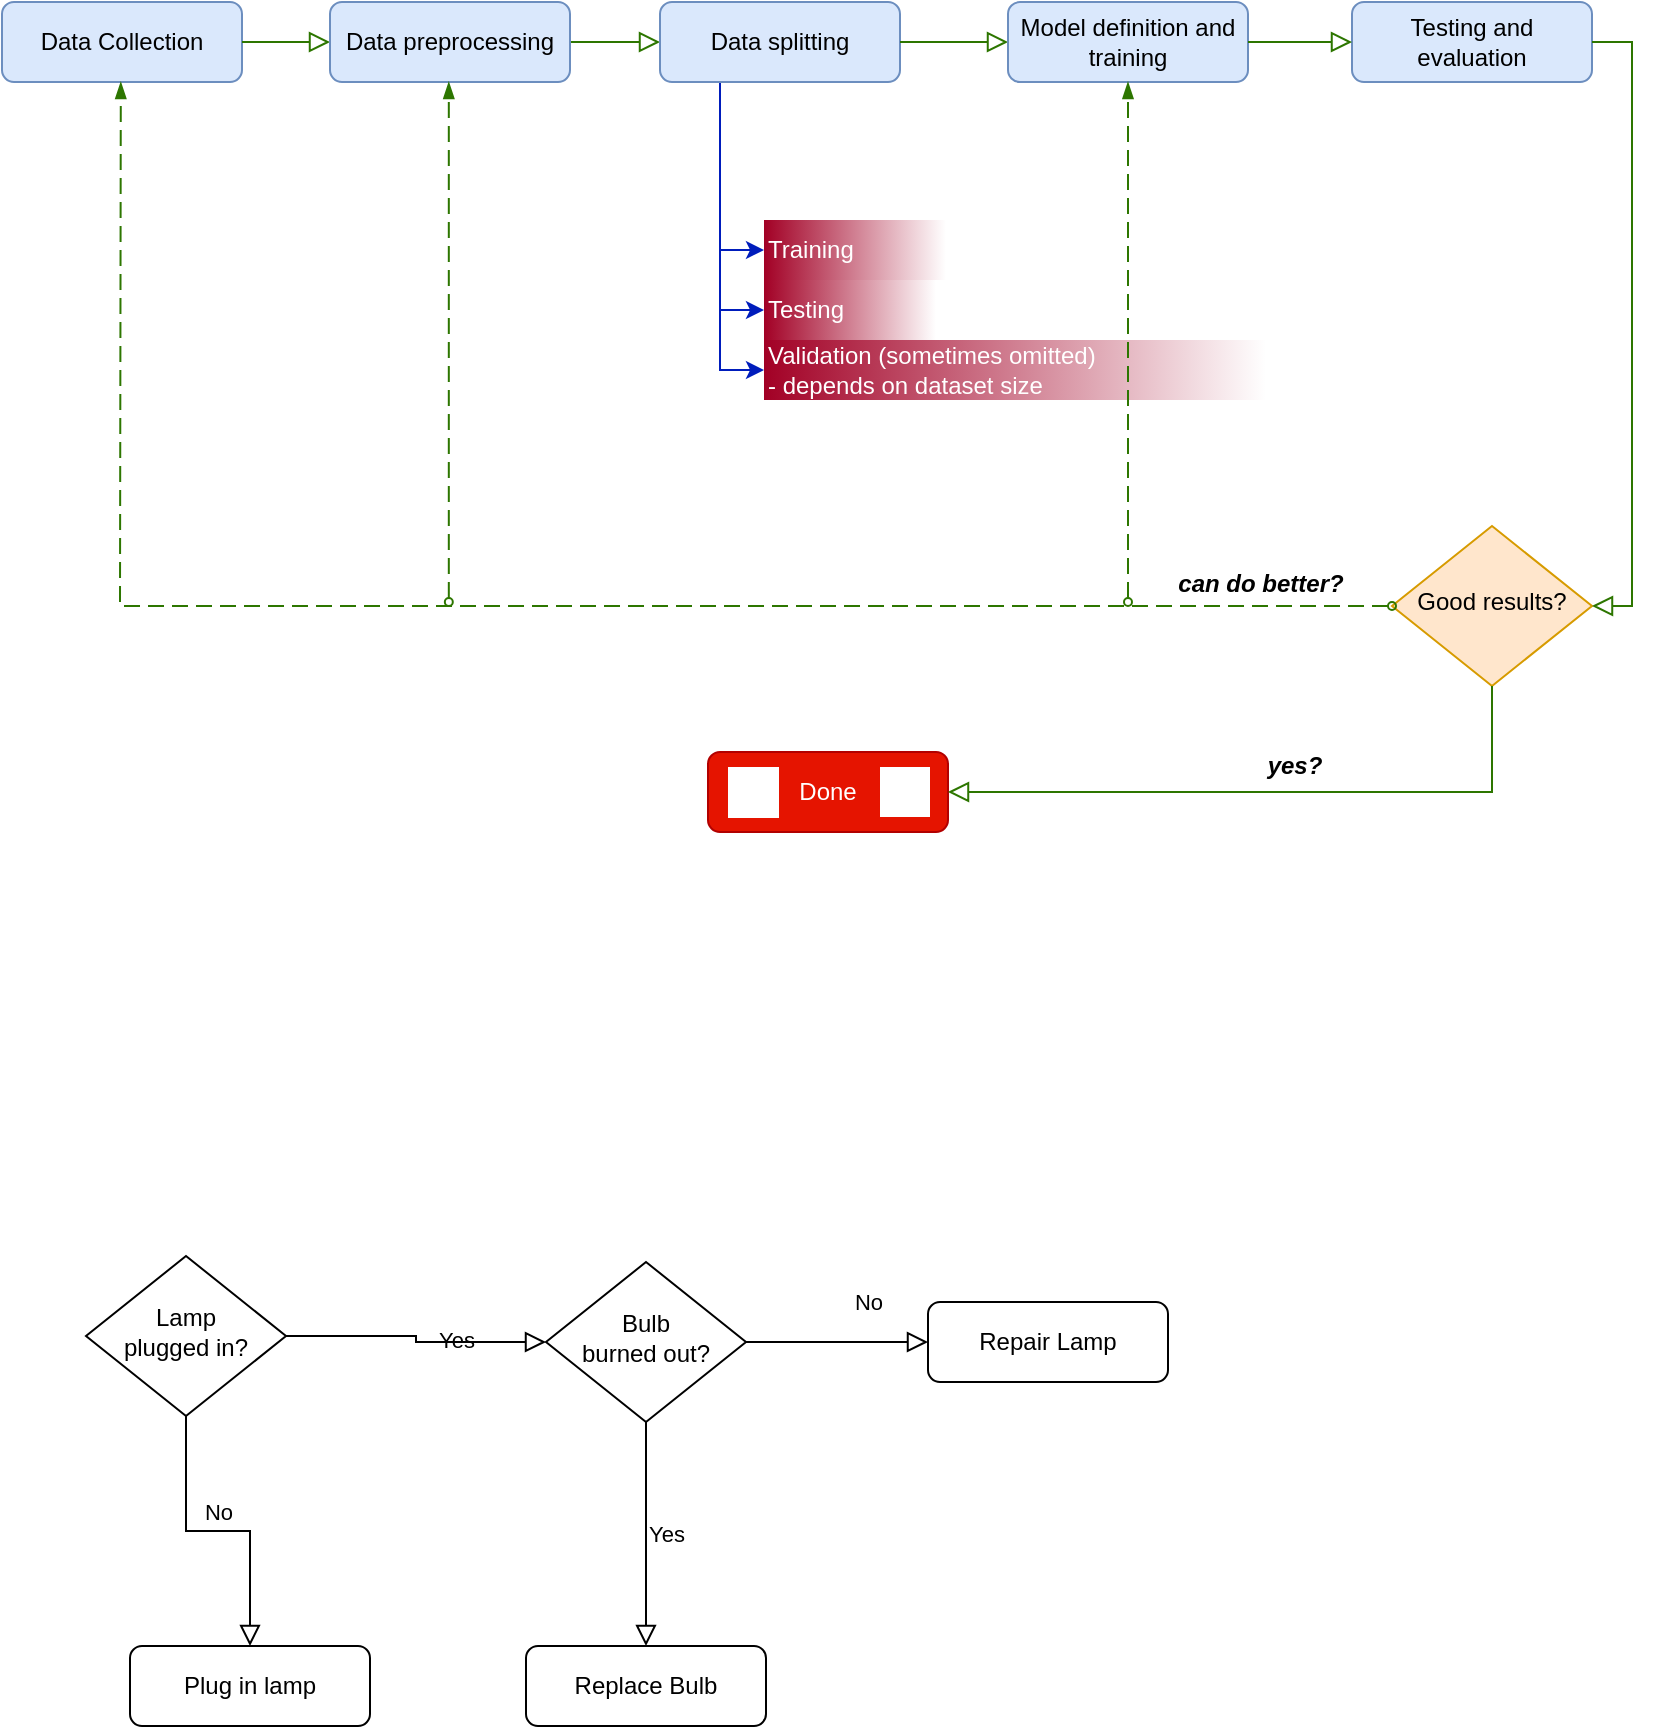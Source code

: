 <mxfile version="15.8.4" type="device"><diagram id="C5RBs43oDa-KdzZeNtuy" name="Page-1"><mxGraphModel dx="1221" dy="681" grid="0" gridSize="10" guides="1" tooltips="1" connect="1" arrows="1" fold="1" page="0" pageScale="1" pageWidth="827" pageHeight="1169" background="#FFFFFF" math="0" shadow="0"><root><mxCell id="WIyWlLk6GJQsqaUBKTNV-0"/><mxCell id="WIyWlLk6GJQsqaUBKTNV-1" parent="WIyWlLk6GJQsqaUBKTNV-0"/><mxCell id="eLZw9kQ8kiKrbIXTW-vP-0" value="" style="rounded=0;html=1;jettySize=auto;orthogonalLoop=1;fontSize=11;endArrow=block;endFill=0;endSize=8;strokeWidth=1;shadow=0;labelBackgroundColor=none;edgeStyle=orthogonalEdgeStyle;exitX=1;exitY=0.5;exitDx=0;exitDy=0;entryX=0;entryY=0.5;entryDx=0;entryDy=0;fillColor=#60a917;strokeColor=#2D7600;" edge="1" parent="WIyWlLk6GJQsqaUBKTNV-1" source="eLZw9kQ8kiKrbIXTW-vP-14" target="eLZw9kQ8kiKrbIXTW-vP-28"><mxGeometry relative="1" as="geometry"><mxPoint x="297" y="146" as="sourcePoint"/><mxPoint x="329" y="143" as="targetPoint"/></mxGeometry></mxCell><mxCell id="eLZw9kQ8kiKrbIXTW-vP-1" value="Data Collection" style="rounded=1;whiteSpace=wrap;html=1;fontSize=12;glass=0;strokeWidth=1;shadow=0;fillColor=#dae8fc;strokeColor=#6c8ebf;" vertex="1" parent="WIyWlLk6GJQsqaUBKTNV-1"><mxGeometry x="8" y="123" width="120" height="40" as="geometry"/></mxCell><mxCell id="eLZw9kQ8kiKrbIXTW-vP-13" value="" style="rounded=0;html=1;jettySize=auto;orthogonalLoop=1;fontSize=11;endArrow=block;endFill=0;endSize=8;strokeWidth=1;shadow=0;labelBackgroundColor=none;edgeStyle=orthogonalEdgeStyle;exitX=1;exitY=0.5;exitDx=0;exitDy=0;entryX=0;entryY=0.5;entryDx=0;entryDy=0;fillColor=#60a917;strokeColor=#2D7600;" edge="1" parent="WIyWlLk6GJQsqaUBKTNV-1" source="eLZw9kQ8kiKrbIXTW-vP-1" target="eLZw9kQ8kiKrbIXTW-vP-14"><mxGeometry relative="1" as="geometry"><mxPoint x="269" y="156" as="sourcePoint"/><mxPoint x="190" y="143" as="targetPoint"/></mxGeometry></mxCell><mxCell id="eLZw9kQ8kiKrbIXTW-vP-14" value="Data preprocessing" style="rounded=1;whiteSpace=wrap;html=1;fontSize=12;glass=0;strokeWidth=1;shadow=0;fillColor=#dae8fc;strokeColor=#6c8ebf;" vertex="1" parent="WIyWlLk6GJQsqaUBKTNV-1"><mxGeometry x="172" y="123" width="120" height="40" as="geometry"/></mxCell><mxCell id="eLZw9kQ8kiKrbIXTW-vP-17" value="Yes" style="rounded=0;html=1;jettySize=auto;orthogonalLoop=1;fontSize=11;endArrow=block;endFill=0;endSize=8;strokeWidth=1;shadow=0;labelBackgroundColor=none;edgeStyle=orthogonalEdgeStyle;" edge="1" parent="WIyWlLk6GJQsqaUBKTNV-1" source="eLZw9kQ8kiKrbIXTW-vP-19" target="eLZw9kQ8kiKrbIXTW-vP-23"><mxGeometry y="20" relative="1" as="geometry"><mxPoint as="offset"/></mxGeometry></mxCell><mxCell id="eLZw9kQ8kiKrbIXTW-vP-18" value="No" style="edgeStyle=orthogonalEdgeStyle;rounded=0;html=1;jettySize=auto;orthogonalLoop=1;fontSize=11;endArrow=block;endFill=0;endSize=8;strokeWidth=1;shadow=0;labelBackgroundColor=none;" edge="1" parent="WIyWlLk6GJQsqaUBKTNV-1" source="eLZw9kQ8kiKrbIXTW-vP-19" target="eLZw9kQ8kiKrbIXTW-vP-20"><mxGeometry y="10" relative="1" as="geometry"><mxPoint as="offset"/></mxGeometry></mxCell><mxCell id="eLZw9kQ8kiKrbIXTW-vP-19" value="Lamp&lt;br&gt;plugged in?" style="rhombus;whiteSpace=wrap;html=1;shadow=0;fontFamily=Helvetica;fontSize=12;align=center;strokeWidth=1;spacing=6;spacingTop=-4;" vertex="1" parent="WIyWlLk6GJQsqaUBKTNV-1"><mxGeometry x="50" y="750" width="100" height="80" as="geometry"/></mxCell><mxCell id="eLZw9kQ8kiKrbIXTW-vP-20" value="Plug in lamp" style="rounded=1;whiteSpace=wrap;html=1;fontSize=12;glass=0;strokeWidth=1;shadow=0;" vertex="1" parent="WIyWlLk6GJQsqaUBKTNV-1"><mxGeometry x="72" y="945" width="120" height="40" as="geometry"/></mxCell><mxCell id="eLZw9kQ8kiKrbIXTW-vP-21" value="No" style="rounded=0;html=1;jettySize=auto;orthogonalLoop=1;fontSize=11;endArrow=block;endFill=0;endSize=8;strokeWidth=1;shadow=0;labelBackgroundColor=none;edgeStyle=orthogonalEdgeStyle;" edge="1" parent="WIyWlLk6GJQsqaUBKTNV-1" source="eLZw9kQ8kiKrbIXTW-vP-23" target="eLZw9kQ8kiKrbIXTW-vP-24"><mxGeometry x="0.333" y="20" relative="1" as="geometry"><mxPoint as="offset"/></mxGeometry></mxCell><mxCell id="eLZw9kQ8kiKrbIXTW-vP-22" value="Yes" style="edgeStyle=orthogonalEdgeStyle;rounded=0;html=1;jettySize=auto;orthogonalLoop=1;fontSize=11;endArrow=block;endFill=0;endSize=8;strokeWidth=1;shadow=0;labelBackgroundColor=none;" edge="1" parent="WIyWlLk6GJQsqaUBKTNV-1" source="eLZw9kQ8kiKrbIXTW-vP-23" target="eLZw9kQ8kiKrbIXTW-vP-25"><mxGeometry y="10" relative="1" as="geometry"><mxPoint as="offset"/></mxGeometry></mxCell><mxCell id="eLZw9kQ8kiKrbIXTW-vP-23" value="Bulb&lt;br&gt;burned out?" style="rhombus;whiteSpace=wrap;html=1;shadow=0;fontFamily=Helvetica;fontSize=12;align=center;strokeWidth=1;spacing=6;spacingTop=-4;" vertex="1" parent="WIyWlLk6GJQsqaUBKTNV-1"><mxGeometry x="280" y="753" width="100" height="80" as="geometry"/></mxCell><mxCell id="eLZw9kQ8kiKrbIXTW-vP-24" value="Repair Lamp" style="rounded=1;whiteSpace=wrap;html=1;fontSize=12;glass=0;strokeWidth=1;shadow=0;" vertex="1" parent="WIyWlLk6GJQsqaUBKTNV-1"><mxGeometry x="471" y="773" width="120" height="40" as="geometry"/></mxCell><mxCell id="eLZw9kQ8kiKrbIXTW-vP-25" value="Replace Bulb" style="rounded=1;whiteSpace=wrap;html=1;fontSize=12;glass=0;strokeWidth=1;shadow=0;" vertex="1" parent="WIyWlLk6GJQsqaUBKTNV-1"><mxGeometry x="270" y="945" width="120" height="40" as="geometry"/></mxCell><mxCell id="eLZw9kQ8kiKrbIXTW-vP-75" style="edgeStyle=orthogonalEdgeStyle;rounded=0;orthogonalLoop=1;jettySize=auto;html=1;exitX=0.25;exitY=1;exitDx=0;exitDy=0;entryX=0;entryY=0.5;entryDx=0;entryDy=0;fillColor=#0050ef;strokeColor=#001DBC;" edge="1" parent="WIyWlLk6GJQsqaUBKTNV-1" source="eLZw9kQ8kiKrbIXTW-vP-28" target="eLZw9kQ8kiKrbIXTW-vP-33"><mxGeometry relative="1" as="geometry"/></mxCell><mxCell id="eLZw9kQ8kiKrbIXTW-vP-76" style="edgeStyle=orthogonalEdgeStyle;rounded=0;orthogonalLoop=1;jettySize=auto;html=1;exitX=0.25;exitY=1;exitDx=0;exitDy=0;entryX=0;entryY=0.5;entryDx=0;entryDy=0;fillColor=#0050ef;strokeColor=#001DBC;" edge="1" parent="WIyWlLk6GJQsqaUBKTNV-1" source="eLZw9kQ8kiKrbIXTW-vP-28" target="eLZw9kQ8kiKrbIXTW-vP-34"><mxGeometry relative="1" as="geometry"/></mxCell><mxCell id="eLZw9kQ8kiKrbIXTW-vP-77" style="edgeStyle=orthogonalEdgeStyle;rounded=0;orthogonalLoop=1;jettySize=auto;html=1;exitX=0.25;exitY=1;exitDx=0;exitDy=0;entryX=0;entryY=0.5;entryDx=0;entryDy=0;fillColor=#0050ef;strokeColor=#001DBC;" edge="1" parent="WIyWlLk6GJQsqaUBKTNV-1" source="eLZw9kQ8kiKrbIXTW-vP-28" target="eLZw9kQ8kiKrbIXTW-vP-35"><mxGeometry relative="1" as="geometry"/></mxCell><mxCell id="eLZw9kQ8kiKrbIXTW-vP-28" value="Data splitting" style="rounded=1;whiteSpace=wrap;html=1;fontSize=12;glass=0;strokeWidth=1;shadow=0;fillColor=#dae8fc;strokeColor=#6c8ebf;" vertex="1" parent="WIyWlLk6GJQsqaUBKTNV-1"><mxGeometry x="337" y="123" width="120" height="40" as="geometry"/></mxCell><mxCell id="eLZw9kQ8kiKrbIXTW-vP-33" value="Training" style="text;html=1;strokeColor=none;fillColor=#a20025;align=left;verticalAlign=middle;whiteSpace=wrap;rounded=0;fontColor=#ffffff;gradientDirection=east;gradientColor=#ffffff;" vertex="1" parent="WIyWlLk6GJQsqaUBKTNV-1"><mxGeometry x="389" y="232" width="91" height="30" as="geometry"/></mxCell><mxCell id="eLZw9kQ8kiKrbIXTW-vP-34" value="Testing" style="text;html=1;strokeColor=none;fillColor=#a20025;align=left;verticalAlign=middle;whiteSpace=wrap;rounded=0;fontColor=#ffffff;gradientColor=#ffffff;gradientDirection=east;" vertex="1" parent="WIyWlLk6GJQsqaUBKTNV-1"><mxGeometry x="389" y="262" width="86" height="30" as="geometry"/></mxCell><mxCell id="eLZw9kQ8kiKrbIXTW-vP-35" value="Validation (sometimes omitted) &lt;br&gt;- depends on dataset size" style="text;html=1;strokeColor=none;fillColor=#a20025;align=left;verticalAlign=middle;whiteSpace=wrap;rounded=0;fontColor=#ffffff;gradientColor=#ffffff;gradientDirection=east;" vertex="1" parent="WIyWlLk6GJQsqaUBKTNV-1"><mxGeometry x="389" y="292" width="251" height="30" as="geometry"/></mxCell><mxCell id="eLZw9kQ8kiKrbIXTW-vP-40" value="" style="rounded=0;html=1;jettySize=auto;orthogonalLoop=1;fontSize=11;endArrow=block;endFill=0;endSize=8;strokeWidth=1;shadow=0;labelBackgroundColor=none;edgeStyle=orthogonalEdgeStyle;exitX=1;exitY=0.5;exitDx=0;exitDy=0;entryX=0;entryY=0.5;entryDx=0;entryDy=0;fillColor=#60a917;strokeColor=#2D7600;" edge="1" parent="WIyWlLk6GJQsqaUBKTNV-1" source="eLZw9kQ8kiKrbIXTW-vP-28" target="eLZw9kQ8kiKrbIXTW-vP-41"><mxGeometry relative="1" as="geometry"><mxPoint x="466" y="142.5" as="sourcePoint"/><mxPoint x="511" y="142.5" as="targetPoint"/></mxGeometry></mxCell><mxCell id="eLZw9kQ8kiKrbIXTW-vP-41" value="Model definition and training" style="rounded=1;whiteSpace=wrap;html=1;fontSize=12;glass=0;strokeWidth=1;shadow=0;fillColor=#dae8fc;strokeColor=#6c8ebf;" vertex="1" parent="WIyWlLk6GJQsqaUBKTNV-1"><mxGeometry x="511" y="123" width="120" height="40" as="geometry"/></mxCell><mxCell id="eLZw9kQ8kiKrbIXTW-vP-44" value="Testing and evaluation" style="rounded=1;whiteSpace=wrap;html=1;fontSize=12;glass=0;strokeWidth=1;shadow=0;fillColor=#dae8fc;strokeColor=#6c8ebf;" vertex="1" parent="WIyWlLk6GJQsqaUBKTNV-1"><mxGeometry x="683" y="123" width="120" height="40" as="geometry"/></mxCell><mxCell id="eLZw9kQ8kiKrbIXTW-vP-45" value="" style="rounded=0;html=1;jettySize=auto;orthogonalLoop=1;fontSize=11;endArrow=block;endFill=0;endSize=8;strokeWidth=1;shadow=0;labelBackgroundColor=none;edgeStyle=orthogonalEdgeStyle;exitX=1;exitY=0.5;exitDx=0;exitDy=0;entryX=0;entryY=0.5;entryDx=0;entryDy=0;fillColor=#60a917;strokeColor=#2D7600;" edge="1" parent="WIyWlLk6GJQsqaUBKTNV-1" source="eLZw9kQ8kiKrbIXTW-vP-41" target="eLZw9kQ8kiKrbIXTW-vP-44"><mxGeometry relative="1" as="geometry"><mxPoint x="467" y="153" as="sourcePoint"/><mxPoint x="521" y="153" as="targetPoint"/></mxGeometry></mxCell><mxCell id="eLZw9kQ8kiKrbIXTW-vP-46" value="Good results?" style="rhombus;whiteSpace=wrap;html=1;shadow=0;fontFamily=Helvetica;fontSize=12;align=center;strokeWidth=1;spacing=6;spacingTop=-4;fillColor=#ffe6cc;strokeColor=#d79b00;" vertex="1" parent="WIyWlLk6GJQsqaUBKTNV-1"><mxGeometry x="703" y="385" width="100" height="80" as="geometry"/></mxCell><mxCell id="eLZw9kQ8kiKrbIXTW-vP-48" value="Done" style="rounded=1;whiteSpace=wrap;html=1;fontSize=12;glass=0;strokeWidth=1;shadow=0;fillColor=#e51400;strokeColor=#B20000;fontColor=#ffffff;gradientDirection=radial;" vertex="1" parent="WIyWlLk6GJQsqaUBKTNV-1"><mxGeometry x="361" y="498" width="120" height="40" as="geometry"/></mxCell><mxCell id="eLZw9kQ8kiKrbIXTW-vP-49" value="" style="rounded=0;html=1;jettySize=auto;orthogonalLoop=1;fontSize=11;endArrow=block;endFill=0;endSize=8;strokeWidth=1;shadow=0;labelBackgroundColor=none;edgeStyle=orthogonalEdgeStyle;exitX=0.5;exitY=1;exitDx=0;exitDy=0;entryX=1;entryY=0.5;entryDx=0;entryDy=0;fillColor=#60a917;strokeColor=#2D7600;" edge="1" parent="WIyWlLk6GJQsqaUBKTNV-1" source="eLZw9kQ8kiKrbIXTW-vP-46" target="eLZw9kQ8kiKrbIXTW-vP-48"><mxGeometry relative="1" as="geometry"><mxPoint x="449" y="435" as="sourcePoint"/><mxPoint x="501" y="435" as="targetPoint"/><Array as="points"><mxPoint x="753" y="518"/></Array></mxGeometry></mxCell><mxCell id="eLZw9kQ8kiKrbIXTW-vP-50" value="" style="shape=image;html=1;verticalAlign=top;verticalLabelPosition=bottom;labelBackgroundColor=#ffffff;imageAspect=0;aspect=fixed;image=https://cdn2.iconfinder.com/data/icons/emoji-line/32/emoji_6-128.png;imageBackground=default;" vertex="1" parent="WIyWlLk6GJQsqaUBKTNV-1"><mxGeometry x="447" y="505.5" width="25" height="25" as="geometry"/></mxCell><mxCell id="eLZw9kQ8kiKrbIXTW-vP-51" value="" style="shape=image;html=1;verticalAlign=top;verticalLabelPosition=bottom;labelBackgroundColor=#ffffff;imageAspect=0;aspect=fixed;image=https://cdn2.iconfinder.com/data/icons/emoji-line/32/emoji_6-128.png;imageBackground=default;" vertex="1" parent="WIyWlLk6GJQsqaUBKTNV-1"><mxGeometry x="371" y="505.5" width="25.5" height="25.5" as="geometry"/></mxCell><mxCell id="eLZw9kQ8kiKrbIXTW-vP-52" value="yes?" style="text;html=1;strokeColor=none;fillColor=none;align=center;verticalAlign=middle;whiteSpace=wrap;rounded=0;fontStyle=3" vertex="1" parent="WIyWlLk6GJQsqaUBKTNV-1"><mxGeometry x="628" y="492" width="53" height="25" as="geometry"/></mxCell><mxCell id="eLZw9kQ8kiKrbIXTW-vP-58" style="edgeStyle=orthogonalEdgeStyle;rounded=0;orthogonalLoop=1;jettySize=auto;html=1;exitX=0.5;exitY=1;exitDx=0;exitDy=0;" edge="1" parent="WIyWlLk6GJQsqaUBKTNV-1" source="eLZw9kQ8kiKrbIXTW-vP-52" target="eLZw9kQ8kiKrbIXTW-vP-52"><mxGeometry relative="1" as="geometry"/></mxCell><mxCell id="eLZw9kQ8kiKrbIXTW-vP-60" value="can do better?" style="text;html=1;strokeColor=none;fillColor=none;align=center;verticalAlign=middle;whiteSpace=wrap;rounded=0;fontStyle=3" vertex="1" parent="WIyWlLk6GJQsqaUBKTNV-1"><mxGeometry x="592" y="401" width="91" height="25" as="geometry"/></mxCell><mxCell id="eLZw9kQ8kiKrbIXTW-vP-62" value="" style="rounded=0;html=1;jettySize=auto;orthogonalLoop=1;fontSize=11;endArrow=block;endFill=0;endSize=8;strokeWidth=1;shadow=0;labelBackgroundColor=none;edgeStyle=orthogonalEdgeStyle;exitX=1;exitY=0.5;exitDx=0;exitDy=0;entryX=1;entryY=0.5;entryDx=0;entryDy=0;fillColor=#60a917;strokeColor=#2D7600;" edge="1" parent="WIyWlLk6GJQsqaUBKTNV-1" source="eLZw9kQ8kiKrbIXTW-vP-44" target="eLZw9kQ8kiKrbIXTW-vP-46"><mxGeometry relative="1" as="geometry"><mxPoint x="467" y="153" as="sourcePoint"/><mxPoint x="521" y="153" as="targetPoint"/></mxGeometry></mxCell><mxCell id="eLZw9kQ8kiKrbIXTW-vP-67" value="" style="dashed=1;dashPattern=8 4;endArrow=blockThin;endFill=1;startArrow=oval;startFill=0;endSize=6;startSize=4;rounded=0;entryX=0.5;entryY=1;entryDx=0;entryDy=0;fillColor=#60a917;strokeColor=#2D7600;" edge="1" parent="WIyWlLk6GJQsqaUBKTNV-1" target="eLZw9kQ8kiKrbIXTW-vP-41"><mxGeometry width="160" relative="1" as="geometry"><mxPoint x="571" y="423" as="sourcePoint"/><mxPoint x="446" y="392" as="targetPoint"/></mxGeometry></mxCell><mxCell id="eLZw9kQ8kiKrbIXTW-vP-72" value="" style="dashed=1;dashPattern=8 4;endArrow=blockThin;endFill=1;startArrow=oval;startFill=0;endSize=6;startSize=4;rounded=0;entryX=0.5;entryY=1;entryDx=0;entryDy=0;fillColor=#60a917;strokeColor=#2D7600;" edge="1" parent="WIyWlLk6GJQsqaUBKTNV-1"><mxGeometry width="160" relative="1" as="geometry"><mxPoint x="231.41" y="423" as="sourcePoint"/><mxPoint x="231.41" y="163" as="targetPoint"/></mxGeometry></mxCell><mxCell id="eLZw9kQ8kiKrbIXTW-vP-73" value="" style="dashed=1;dashPattern=8 4;endArrow=blockThin;endFill=1;startArrow=oval;startFill=0;endSize=6;startSize=4;rounded=0;entryX=0.5;entryY=1;entryDx=0;entryDy=0;exitX=0;exitY=0.5;exitDx=0;exitDy=0;fillColor=#60a917;strokeColor=#2D7600;" edge="1" parent="WIyWlLk6GJQsqaUBKTNV-1" source="eLZw9kQ8kiKrbIXTW-vP-46"><mxGeometry width="160" relative="1" as="geometry"><mxPoint x="67.41" y="423" as="sourcePoint"/><mxPoint x="67.41" y="163" as="targetPoint"/><Array as="points"><mxPoint x="67" y="425"/></Array></mxGeometry></mxCell></root></mxGraphModel></diagram></mxfile>